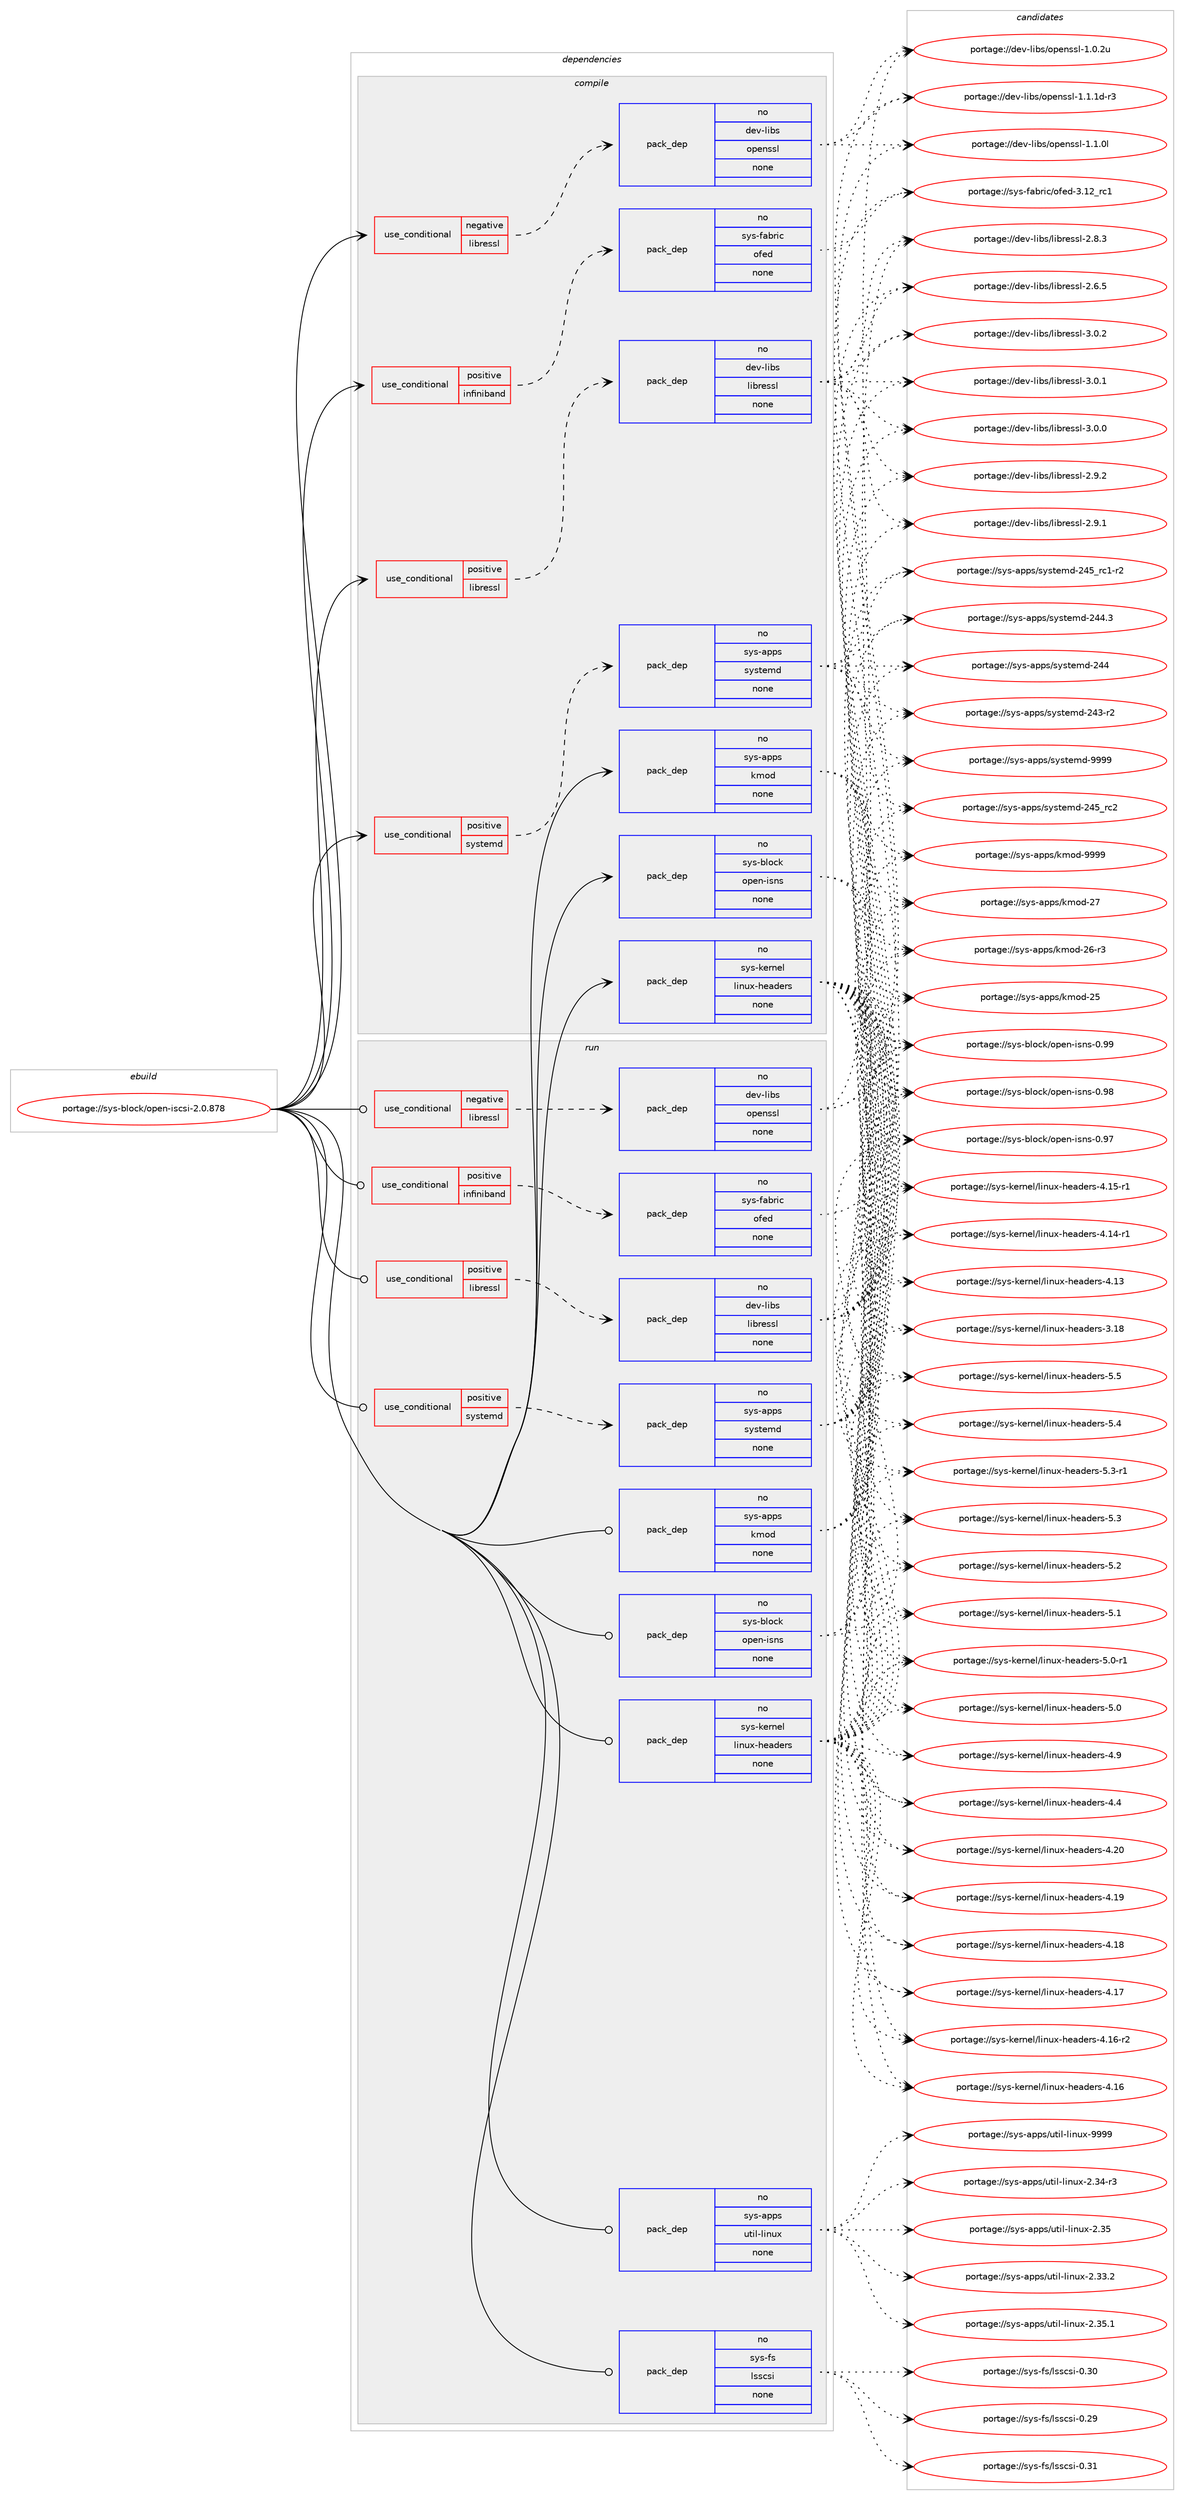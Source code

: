 digraph prolog {

# *************
# Graph options
# *************

newrank=true;
concentrate=true;
compound=true;
graph [rankdir=LR,fontname=Helvetica,fontsize=10,ranksep=1.5];#, ranksep=2.5, nodesep=0.2];
edge  [arrowhead=vee];
node  [fontname=Helvetica,fontsize=10];

# **********
# The ebuild
# **********

subgraph cluster_leftcol {
color=gray;
rank=same;
label=<<i>ebuild</i>>;
id [label="portage://sys-block/open-iscsi-2.0.878", color=red, width=4, href="../sys-block/open-iscsi-2.0.878.svg"];
}

# ****************
# The dependencies
# ****************

subgraph cluster_midcol {
color=gray;
label=<<i>dependencies</i>>;
subgraph cluster_compile {
fillcolor="#eeeeee";
style=filled;
label=<<i>compile</i>>;
subgraph cond6710 {
dependency34420 [label=<<TABLE BORDER="0" CELLBORDER="1" CELLSPACING="0" CELLPADDING="4"><TR><TD ROWSPAN="3" CELLPADDING="10">use_conditional</TD></TR><TR><TD>negative</TD></TR><TR><TD>libressl</TD></TR></TABLE>>, shape=none, color=red];
subgraph pack26844 {
dependency34421 [label=<<TABLE BORDER="0" CELLBORDER="1" CELLSPACING="0" CELLPADDING="4" WIDTH="220"><TR><TD ROWSPAN="6" CELLPADDING="30">pack_dep</TD></TR><TR><TD WIDTH="110">no</TD></TR><TR><TD>dev-libs</TD></TR><TR><TD>openssl</TD></TR><TR><TD>none</TD></TR><TR><TD></TD></TR></TABLE>>, shape=none, color=blue];
}
dependency34420:e -> dependency34421:w [weight=20,style="dashed",arrowhead="vee"];
}
id:e -> dependency34420:w [weight=20,style="solid",arrowhead="vee"];
subgraph cond6711 {
dependency34422 [label=<<TABLE BORDER="0" CELLBORDER="1" CELLSPACING="0" CELLPADDING="4"><TR><TD ROWSPAN="3" CELLPADDING="10">use_conditional</TD></TR><TR><TD>positive</TD></TR><TR><TD>infiniband</TD></TR></TABLE>>, shape=none, color=red];
subgraph pack26845 {
dependency34423 [label=<<TABLE BORDER="0" CELLBORDER="1" CELLSPACING="0" CELLPADDING="4" WIDTH="220"><TR><TD ROWSPAN="6" CELLPADDING="30">pack_dep</TD></TR><TR><TD WIDTH="110">no</TD></TR><TR><TD>sys-fabric</TD></TR><TR><TD>ofed</TD></TR><TR><TD>none</TD></TR><TR><TD></TD></TR></TABLE>>, shape=none, color=blue];
}
dependency34422:e -> dependency34423:w [weight=20,style="dashed",arrowhead="vee"];
}
id:e -> dependency34422:w [weight=20,style="solid",arrowhead="vee"];
subgraph cond6712 {
dependency34424 [label=<<TABLE BORDER="0" CELLBORDER="1" CELLSPACING="0" CELLPADDING="4"><TR><TD ROWSPAN="3" CELLPADDING="10">use_conditional</TD></TR><TR><TD>positive</TD></TR><TR><TD>libressl</TD></TR></TABLE>>, shape=none, color=red];
subgraph pack26846 {
dependency34425 [label=<<TABLE BORDER="0" CELLBORDER="1" CELLSPACING="0" CELLPADDING="4" WIDTH="220"><TR><TD ROWSPAN="6" CELLPADDING="30">pack_dep</TD></TR><TR><TD WIDTH="110">no</TD></TR><TR><TD>dev-libs</TD></TR><TR><TD>libressl</TD></TR><TR><TD>none</TD></TR><TR><TD></TD></TR></TABLE>>, shape=none, color=blue];
}
dependency34424:e -> dependency34425:w [weight=20,style="dashed",arrowhead="vee"];
}
id:e -> dependency34424:w [weight=20,style="solid",arrowhead="vee"];
subgraph cond6713 {
dependency34426 [label=<<TABLE BORDER="0" CELLBORDER="1" CELLSPACING="0" CELLPADDING="4"><TR><TD ROWSPAN="3" CELLPADDING="10">use_conditional</TD></TR><TR><TD>positive</TD></TR><TR><TD>systemd</TD></TR></TABLE>>, shape=none, color=red];
subgraph pack26847 {
dependency34427 [label=<<TABLE BORDER="0" CELLBORDER="1" CELLSPACING="0" CELLPADDING="4" WIDTH="220"><TR><TD ROWSPAN="6" CELLPADDING="30">pack_dep</TD></TR><TR><TD WIDTH="110">no</TD></TR><TR><TD>sys-apps</TD></TR><TR><TD>systemd</TD></TR><TR><TD>none</TD></TR><TR><TD></TD></TR></TABLE>>, shape=none, color=blue];
}
dependency34426:e -> dependency34427:w [weight=20,style="dashed",arrowhead="vee"];
}
id:e -> dependency34426:w [weight=20,style="solid",arrowhead="vee"];
subgraph pack26848 {
dependency34428 [label=<<TABLE BORDER="0" CELLBORDER="1" CELLSPACING="0" CELLPADDING="4" WIDTH="220"><TR><TD ROWSPAN="6" CELLPADDING="30">pack_dep</TD></TR><TR><TD WIDTH="110">no</TD></TR><TR><TD>sys-apps</TD></TR><TR><TD>kmod</TD></TR><TR><TD>none</TD></TR><TR><TD></TD></TR></TABLE>>, shape=none, color=blue];
}
id:e -> dependency34428:w [weight=20,style="solid",arrowhead="vee"];
subgraph pack26849 {
dependency34429 [label=<<TABLE BORDER="0" CELLBORDER="1" CELLSPACING="0" CELLPADDING="4" WIDTH="220"><TR><TD ROWSPAN="6" CELLPADDING="30">pack_dep</TD></TR><TR><TD WIDTH="110">no</TD></TR><TR><TD>sys-block</TD></TR><TR><TD>open-isns</TD></TR><TR><TD>none</TD></TR><TR><TD></TD></TR></TABLE>>, shape=none, color=blue];
}
id:e -> dependency34429:w [weight=20,style="solid",arrowhead="vee"];
subgraph pack26850 {
dependency34430 [label=<<TABLE BORDER="0" CELLBORDER="1" CELLSPACING="0" CELLPADDING="4" WIDTH="220"><TR><TD ROWSPAN="6" CELLPADDING="30">pack_dep</TD></TR><TR><TD WIDTH="110">no</TD></TR><TR><TD>sys-kernel</TD></TR><TR><TD>linux-headers</TD></TR><TR><TD>none</TD></TR><TR><TD></TD></TR></TABLE>>, shape=none, color=blue];
}
id:e -> dependency34430:w [weight=20,style="solid",arrowhead="vee"];
}
subgraph cluster_compileandrun {
fillcolor="#eeeeee";
style=filled;
label=<<i>compile and run</i>>;
}
subgraph cluster_run {
fillcolor="#eeeeee";
style=filled;
label=<<i>run</i>>;
subgraph cond6714 {
dependency34431 [label=<<TABLE BORDER="0" CELLBORDER="1" CELLSPACING="0" CELLPADDING="4"><TR><TD ROWSPAN="3" CELLPADDING="10">use_conditional</TD></TR><TR><TD>negative</TD></TR><TR><TD>libressl</TD></TR></TABLE>>, shape=none, color=red];
subgraph pack26851 {
dependency34432 [label=<<TABLE BORDER="0" CELLBORDER="1" CELLSPACING="0" CELLPADDING="4" WIDTH="220"><TR><TD ROWSPAN="6" CELLPADDING="30">pack_dep</TD></TR><TR><TD WIDTH="110">no</TD></TR><TR><TD>dev-libs</TD></TR><TR><TD>openssl</TD></TR><TR><TD>none</TD></TR><TR><TD></TD></TR></TABLE>>, shape=none, color=blue];
}
dependency34431:e -> dependency34432:w [weight=20,style="dashed",arrowhead="vee"];
}
id:e -> dependency34431:w [weight=20,style="solid",arrowhead="odot"];
subgraph cond6715 {
dependency34433 [label=<<TABLE BORDER="0" CELLBORDER="1" CELLSPACING="0" CELLPADDING="4"><TR><TD ROWSPAN="3" CELLPADDING="10">use_conditional</TD></TR><TR><TD>positive</TD></TR><TR><TD>infiniband</TD></TR></TABLE>>, shape=none, color=red];
subgraph pack26852 {
dependency34434 [label=<<TABLE BORDER="0" CELLBORDER="1" CELLSPACING="0" CELLPADDING="4" WIDTH="220"><TR><TD ROWSPAN="6" CELLPADDING="30">pack_dep</TD></TR><TR><TD WIDTH="110">no</TD></TR><TR><TD>sys-fabric</TD></TR><TR><TD>ofed</TD></TR><TR><TD>none</TD></TR><TR><TD></TD></TR></TABLE>>, shape=none, color=blue];
}
dependency34433:e -> dependency34434:w [weight=20,style="dashed",arrowhead="vee"];
}
id:e -> dependency34433:w [weight=20,style="solid",arrowhead="odot"];
subgraph cond6716 {
dependency34435 [label=<<TABLE BORDER="0" CELLBORDER="1" CELLSPACING="0" CELLPADDING="4"><TR><TD ROWSPAN="3" CELLPADDING="10">use_conditional</TD></TR><TR><TD>positive</TD></TR><TR><TD>libressl</TD></TR></TABLE>>, shape=none, color=red];
subgraph pack26853 {
dependency34436 [label=<<TABLE BORDER="0" CELLBORDER="1" CELLSPACING="0" CELLPADDING="4" WIDTH="220"><TR><TD ROWSPAN="6" CELLPADDING="30">pack_dep</TD></TR><TR><TD WIDTH="110">no</TD></TR><TR><TD>dev-libs</TD></TR><TR><TD>libressl</TD></TR><TR><TD>none</TD></TR><TR><TD></TD></TR></TABLE>>, shape=none, color=blue];
}
dependency34435:e -> dependency34436:w [weight=20,style="dashed",arrowhead="vee"];
}
id:e -> dependency34435:w [weight=20,style="solid",arrowhead="odot"];
subgraph cond6717 {
dependency34437 [label=<<TABLE BORDER="0" CELLBORDER="1" CELLSPACING="0" CELLPADDING="4"><TR><TD ROWSPAN="3" CELLPADDING="10">use_conditional</TD></TR><TR><TD>positive</TD></TR><TR><TD>systemd</TD></TR></TABLE>>, shape=none, color=red];
subgraph pack26854 {
dependency34438 [label=<<TABLE BORDER="0" CELLBORDER="1" CELLSPACING="0" CELLPADDING="4" WIDTH="220"><TR><TD ROWSPAN="6" CELLPADDING="30">pack_dep</TD></TR><TR><TD WIDTH="110">no</TD></TR><TR><TD>sys-apps</TD></TR><TR><TD>systemd</TD></TR><TR><TD>none</TD></TR><TR><TD></TD></TR></TABLE>>, shape=none, color=blue];
}
dependency34437:e -> dependency34438:w [weight=20,style="dashed",arrowhead="vee"];
}
id:e -> dependency34437:w [weight=20,style="solid",arrowhead="odot"];
subgraph pack26855 {
dependency34439 [label=<<TABLE BORDER="0" CELLBORDER="1" CELLSPACING="0" CELLPADDING="4" WIDTH="220"><TR><TD ROWSPAN="6" CELLPADDING="30">pack_dep</TD></TR><TR><TD WIDTH="110">no</TD></TR><TR><TD>sys-apps</TD></TR><TR><TD>kmod</TD></TR><TR><TD>none</TD></TR><TR><TD></TD></TR></TABLE>>, shape=none, color=blue];
}
id:e -> dependency34439:w [weight=20,style="solid",arrowhead="odot"];
subgraph pack26856 {
dependency34440 [label=<<TABLE BORDER="0" CELLBORDER="1" CELLSPACING="0" CELLPADDING="4" WIDTH="220"><TR><TD ROWSPAN="6" CELLPADDING="30">pack_dep</TD></TR><TR><TD WIDTH="110">no</TD></TR><TR><TD>sys-apps</TD></TR><TR><TD>util-linux</TD></TR><TR><TD>none</TD></TR><TR><TD></TD></TR></TABLE>>, shape=none, color=blue];
}
id:e -> dependency34440:w [weight=20,style="solid",arrowhead="odot"];
subgraph pack26857 {
dependency34441 [label=<<TABLE BORDER="0" CELLBORDER="1" CELLSPACING="0" CELLPADDING="4" WIDTH="220"><TR><TD ROWSPAN="6" CELLPADDING="30">pack_dep</TD></TR><TR><TD WIDTH="110">no</TD></TR><TR><TD>sys-block</TD></TR><TR><TD>open-isns</TD></TR><TR><TD>none</TD></TR><TR><TD></TD></TR></TABLE>>, shape=none, color=blue];
}
id:e -> dependency34441:w [weight=20,style="solid",arrowhead="odot"];
subgraph pack26858 {
dependency34442 [label=<<TABLE BORDER="0" CELLBORDER="1" CELLSPACING="0" CELLPADDING="4" WIDTH="220"><TR><TD ROWSPAN="6" CELLPADDING="30">pack_dep</TD></TR><TR><TD WIDTH="110">no</TD></TR><TR><TD>sys-fs</TD></TR><TR><TD>lsscsi</TD></TR><TR><TD>none</TD></TR><TR><TD></TD></TR></TABLE>>, shape=none, color=blue];
}
id:e -> dependency34442:w [weight=20,style="solid",arrowhead="odot"];
subgraph pack26859 {
dependency34443 [label=<<TABLE BORDER="0" CELLBORDER="1" CELLSPACING="0" CELLPADDING="4" WIDTH="220"><TR><TD ROWSPAN="6" CELLPADDING="30">pack_dep</TD></TR><TR><TD WIDTH="110">no</TD></TR><TR><TD>sys-kernel</TD></TR><TR><TD>linux-headers</TD></TR><TR><TD>none</TD></TR><TR><TD></TD></TR></TABLE>>, shape=none, color=blue];
}
id:e -> dependency34443:w [weight=20,style="solid",arrowhead="odot"];
}
}

# **************
# The candidates
# **************

subgraph cluster_choices {
rank=same;
color=gray;
label=<<i>candidates</i>>;

subgraph choice26844 {
color=black;
nodesep=1;
choice1001011184510810598115471111121011101151151084549464946491004511451 [label="portage://dev-libs/openssl-1.1.1d-r3", color=red, width=4,href="../dev-libs/openssl-1.1.1d-r3.svg"];
choice100101118451081059811547111112101110115115108454946494648108 [label="portage://dev-libs/openssl-1.1.0l", color=red, width=4,href="../dev-libs/openssl-1.1.0l.svg"];
choice100101118451081059811547111112101110115115108454946484650117 [label="portage://dev-libs/openssl-1.0.2u", color=red, width=4,href="../dev-libs/openssl-1.0.2u.svg"];
dependency34421:e -> choice1001011184510810598115471111121011101151151084549464946491004511451:w [style=dotted,weight="100"];
dependency34421:e -> choice100101118451081059811547111112101110115115108454946494648108:w [style=dotted,weight="100"];
dependency34421:e -> choice100101118451081059811547111112101110115115108454946484650117:w [style=dotted,weight="100"];
}
subgraph choice26845 {
color=black;
nodesep=1;
choice11512111545102979811410599471111021011004551464950951149949 [label="portage://sys-fabric/ofed-3.12_rc1", color=red, width=4,href="../sys-fabric/ofed-3.12_rc1.svg"];
dependency34423:e -> choice11512111545102979811410599471111021011004551464950951149949:w [style=dotted,weight="100"];
}
subgraph choice26846 {
color=black;
nodesep=1;
choice10010111845108105981154710810598114101115115108455146484650 [label="portage://dev-libs/libressl-3.0.2", color=red, width=4,href="../dev-libs/libressl-3.0.2.svg"];
choice10010111845108105981154710810598114101115115108455146484649 [label="portage://dev-libs/libressl-3.0.1", color=red, width=4,href="../dev-libs/libressl-3.0.1.svg"];
choice10010111845108105981154710810598114101115115108455146484648 [label="portage://dev-libs/libressl-3.0.0", color=red, width=4,href="../dev-libs/libressl-3.0.0.svg"];
choice10010111845108105981154710810598114101115115108455046574650 [label="portage://dev-libs/libressl-2.9.2", color=red, width=4,href="../dev-libs/libressl-2.9.2.svg"];
choice10010111845108105981154710810598114101115115108455046574649 [label="portage://dev-libs/libressl-2.9.1", color=red, width=4,href="../dev-libs/libressl-2.9.1.svg"];
choice10010111845108105981154710810598114101115115108455046564651 [label="portage://dev-libs/libressl-2.8.3", color=red, width=4,href="../dev-libs/libressl-2.8.3.svg"];
choice10010111845108105981154710810598114101115115108455046544653 [label="portage://dev-libs/libressl-2.6.5", color=red, width=4,href="../dev-libs/libressl-2.6.5.svg"];
dependency34425:e -> choice10010111845108105981154710810598114101115115108455146484650:w [style=dotted,weight="100"];
dependency34425:e -> choice10010111845108105981154710810598114101115115108455146484649:w [style=dotted,weight="100"];
dependency34425:e -> choice10010111845108105981154710810598114101115115108455146484648:w [style=dotted,weight="100"];
dependency34425:e -> choice10010111845108105981154710810598114101115115108455046574650:w [style=dotted,weight="100"];
dependency34425:e -> choice10010111845108105981154710810598114101115115108455046574649:w [style=dotted,weight="100"];
dependency34425:e -> choice10010111845108105981154710810598114101115115108455046564651:w [style=dotted,weight="100"];
dependency34425:e -> choice10010111845108105981154710810598114101115115108455046544653:w [style=dotted,weight="100"];
}
subgraph choice26847 {
color=black;
nodesep=1;
choice1151211154597112112115471151211151161011091004557575757 [label="portage://sys-apps/systemd-9999", color=red, width=4,href="../sys-apps/systemd-9999.svg"];
choice11512111545971121121154711512111511610110910045505253951149950 [label="portage://sys-apps/systemd-245_rc2", color=red, width=4,href="../sys-apps/systemd-245_rc2.svg"];
choice115121115459711211211547115121115116101109100455052539511499494511450 [label="portage://sys-apps/systemd-245_rc1-r2", color=red, width=4,href="../sys-apps/systemd-245_rc1-r2.svg"];
choice115121115459711211211547115121115116101109100455052524651 [label="portage://sys-apps/systemd-244.3", color=red, width=4,href="../sys-apps/systemd-244.3.svg"];
choice11512111545971121121154711512111511610110910045505252 [label="portage://sys-apps/systemd-244", color=red, width=4,href="../sys-apps/systemd-244.svg"];
choice115121115459711211211547115121115116101109100455052514511450 [label="portage://sys-apps/systemd-243-r2", color=red, width=4,href="../sys-apps/systemd-243-r2.svg"];
dependency34427:e -> choice1151211154597112112115471151211151161011091004557575757:w [style=dotted,weight="100"];
dependency34427:e -> choice11512111545971121121154711512111511610110910045505253951149950:w [style=dotted,weight="100"];
dependency34427:e -> choice115121115459711211211547115121115116101109100455052539511499494511450:w [style=dotted,weight="100"];
dependency34427:e -> choice115121115459711211211547115121115116101109100455052524651:w [style=dotted,weight="100"];
dependency34427:e -> choice11512111545971121121154711512111511610110910045505252:w [style=dotted,weight="100"];
dependency34427:e -> choice115121115459711211211547115121115116101109100455052514511450:w [style=dotted,weight="100"];
}
subgraph choice26848 {
color=black;
nodesep=1;
choice1151211154597112112115471071091111004557575757 [label="portage://sys-apps/kmod-9999", color=red, width=4,href="../sys-apps/kmod-9999.svg"];
choice115121115459711211211547107109111100455055 [label="portage://sys-apps/kmod-27", color=red, width=4,href="../sys-apps/kmod-27.svg"];
choice1151211154597112112115471071091111004550544511451 [label="portage://sys-apps/kmod-26-r3", color=red, width=4,href="../sys-apps/kmod-26-r3.svg"];
choice115121115459711211211547107109111100455053 [label="portage://sys-apps/kmod-25", color=red, width=4,href="../sys-apps/kmod-25.svg"];
dependency34428:e -> choice1151211154597112112115471071091111004557575757:w [style=dotted,weight="100"];
dependency34428:e -> choice115121115459711211211547107109111100455055:w [style=dotted,weight="100"];
dependency34428:e -> choice1151211154597112112115471071091111004550544511451:w [style=dotted,weight="100"];
dependency34428:e -> choice115121115459711211211547107109111100455053:w [style=dotted,weight="100"];
}
subgraph choice26849 {
color=black;
nodesep=1;
choice11512111545981081119910747111112101110451051151101154548465757 [label="portage://sys-block/open-isns-0.99", color=red, width=4,href="../sys-block/open-isns-0.99.svg"];
choice11512111545981081119910747111112101110451051151101154548465756 [label="portage://sys-block/open-isns-0.98", color=red, width=4,href="../sys-block/open-isns-0.98.svg"];
choice11512111545981081119910747111112101110451051151101154548465755 [label="portage://sys-block/open-isns-0.97", color=red, width=4,href="../sys-block/open-isns-0.97.svg"];
dependency34429:e -> choice11512111545981081119910747111112101110451051151101154548465757:w [style=dotted,weight="100"];
dependency34429:e -> choice11512111545981081119910747111112101110451051151101154548465756:w [style=dotted,weight="100"];
dependency34429:e -> choice11512111545981081119910747111112101110451051151101154548465755:w [style=dotted,weight="100"];
}
subgraph choice26850 {
color=black;
nodesep=1;
choice1151211154510710111411010110847108105110117120451041019710010111411545534653 [label="portage://sys-kernel/linux-headers-5.5", color=red, width=4,href="../sys-kernel/linux-headers-5.5.svg"];
choice1151211154510710111411010110847108105110117120451041019710010111411545534652 [label="portage://sys-kernel/linux-headers-5.4", color=red, width=4,href="../sys-kernel/linux-headers-5.4.svg"];
choice11512111545107101114110101108471081051101171204510410197100101114115455346514511449 [label="portage://sys-kernel/linux-headers-5.3-r1", color=red, width=4,href="../sys-kernel/linux-headers-5.3-r1.svg"];
choice1151211154510710111411010110847108105110117120451041019710010111411545534651 [label="portage://sys-kernel/linux-headers-5.3", color=red, width=4,href="../sys-kernel/linux-headers-5.3.svg"];
choice1151211154510710111411010110847108105110117120451041019710010111411545534650 [label="portage://sys-kernel/linux-headers-5.2", color=red, width=4,href="../sys-kernel/linux-headers-5.2.svg"];
choice1151211154510710111411010110847108105110117120451041019710010111411545534649 [label="portage://sys-kernel/linux-headers-5.1", color=red, width=4,href="../sys-kernel/linux-headers-5.1.svg"];
choice11512111545107101114110101108471081051101171204510410197100101114115455346484511449 [label="portage://sys-kernel/linux-headers-5.0-r1", color=red, width=4,href="../sys-kernel/linux-headers-5.0-r1.svg"];
choice1151211154510710111411010110847108105110117120451041019710010111411545534648 [label="portage://sys-kernel/linux-headers-5.0", color=red, width=4,href="../sys-kernel/linux-headers-5.0.svg"];
choice1151211154510710111411010110847108105110117120451041019710010111411545524657 [label="portage://sys-kernel/linux-headers-4.9", color=red, width=4,href="../sys-kernel/linux-headers-4.9.svg"];
choice1151211154510710111411010110847108105110117120451041019710010111411545524652 [label="portage://sys-kernel/linux-headers-4.4", color=red, width=4,href="../sys-kernel/linux-headers-4.4.svg"];
choice115121115451071011141101011084710810511011712045104101971001011141154552465048 [label="portage://sys-kernel/linux-headers-4.20", color=red, width=4,href="../sys-kernel/linux-headers-4.20.svg"];
choice115121115451071011141101011084710810511011712045104101971001011141154552464957 [label="portage://sys-kernel/linux-headers-4.19", color=red, width=4,href="../sys-kernel/linux-headers-4.19.svg"];
choice115121115451071011141101011084710810511011712045104101971001011141154552464956 [label="portage://sys-kernel/linux-headers-4.18", color=red, width=4,href="../sys-kernel/linux-headers-4.18.svg"];
choice115121115451071011141101011084710810511011712045104101971001011141154552464955 [label="portage://sys-kernel/linux-headers-4.17", color=red, width=4,href="../sys-kernel/linux-headers-4.17.svg"];
choice1151211154510710111411010110847108105110117120451041019710010111411545524649544511450 [label="portage://sys-kernel/linux-headers-4.16-r2", color=red, width=4,href="../sys-kernel/linux-headers-4.16-r2.svg"];
choice115121115451071011141101011084710810511011712045104101971001011141154552464954 [label="portage://sys-kernel/linux-headers-4.16", color=red, width=4,href="../sys-kernel/linux-headers-4.16.svg"];
choice1151211154510710111411010110847108105110117120451041019710010111411545524649534511449 [label="portage://sys-kernel/linux-headers-4.15-r1", color=red, width=4,href="../sys-kernel/linux-headers-4.15-r1.svg"];
choice1151211154510710111411010110847108105110117120451041019710010111411545524649524511449 [label="portage://sys-kernel/linux-headers-4.14-r1", color=red, width=4,href="../sys-kernel/linux-headers-4.14-r1.svg"];
choice115121115451071011141101011084710810511011712045104101971001011141154552464951 [label="portage://sys-kernel/linux-headers-4.13", color=red, width=4,href="../sys-kernel/linux-headers-4.13.svg"];
choice115121115451071011141101011084710810511011712045104101971001011141154551464956 [label="portage://sys-kernel/linux-headers-3.18", color=red, width=4,href="../sys-kernel/linux-headers-3.18.svg"];
dependency34430:e -> choice1151211154510710111411010110847108105110117120451041019710010111411545534653:w [style=dotted,weight="100"];
dependency34430:e -> choice1151211154510710111411010110847108105110117120451041019710010111411545534652:w [style=dotted,weight="100"];
dependency34430:e -> choice11512111545107101114110101108471081051101171204510410197100101114115455346514511449:w [style=dotted,weight="100"];
dependency34430:e -> choice1151211154510710111411010110847108105110117120451041019710010111411545534651:w [style=dotted,weight="100"];
dependency34430:e -> choice1151211154510710111411010110847108105110117120451041019710010111411545534650:w [style=dotted,weight="100"];
dependency34430:e -> choice1151211154510710111411010110847108105110117120451041019710010111411545534649:w [style=dotted,weight="100"];
dependency34430:e -> choice11512111545107101114110101108471081051101171204510410197100101114115455346484511449:w [style=dotted,weight="100"];
dependency34430:e -> choice1151211154510710111411010110847108105110117120451041019710010111411545534648:w [style=dotted,weight="100"];
dependency34430:e -> choice1151211154510710111411010110847108105110117120451041019710010111411545524657:w [style=dotted,weight="100"];
dependency34430:e -> choice1151211154510710111411010110847108105110117120451041019710010111411545524652:w [style=dotted,weight="100"];
dependency34430:e -> choice115121115451071011141101011084710810511011712045104101971001011141154552465048:w [style=dotted,weight="100"];
dependency34430:e -> choice115121115451071011141101011084710810511011712045104101971001011141154552464957:w [style=dotted,weight="100"];
dependency34430:e -> choice115121115451071011141101011084710810511011712045104101971001011141154552464956:w [style=dotted,weight="100"];
dependency34430:e -> choice115121115451071011141101011084710810511011712045104101971001011141154552464955:w [style=dotted,weight="100"];
dependency34430:e -> choice1151211154510710111411010110847108105110117120451041019710010111411545524649544511450:w [style=dotted,weight="100"];
dependency34430:e -> choice115121115451071011141101011084710810511011712045104101971001011141154552464954:w [style=dotted,weight="100"];
dependency34430:e -> choice1151211154510710111411010110847108105110117120451041019710010111411545524649534511449:w [style=dotted,weight="100"];
dependency34430:e -> choice1151211154510710111411010110847108105110117120451041019710010111411545524649524511449:w [style=dotted,weight="100"];
dependency34430:e -> choice115121115451071011141101011084710810511011712045104101971001011141154552464951:w [style=dotted,weight="100"];
dependency34430:e -> choice115121115451071011141101011084710810511011712045104101971001011141154551464956:w [style=dotted,weight="100"];
}
subgraph choice26851 {
color=black;
nodesep=1;
choice1001011184510810598115471111121011101151151084549464946491004511451 [label="portage://dev-libs/openssl-1.1.1d-r3", color=red, width=4,href="../dev-libs/openssl-1.1.1d-r3.svg"];
choice100101118451081059811547111112101110115115108454946494648108 [label="portage://dev-libs/openssl-1.1.0l", color=red, width=4,href="../dev-libs/openssl-1.1.0l.svg"];
choice100101118451081059811547111112101110115115108454946484650117 [label="portage://dev-libs/openssl-1.0.2u", color=red, width=4,href="../dev-libs/openssl-1.0.2u.svg"];
dependency34432:e -> choice1001011184510810598115471111121011101151151084549464946491004511451:w [style=dotted,weight="100"];
dependency34432:e -> choice100101118451081059811547111112101110115115108454946494648108:w [style=dotted,weight="100"];
dependency34432:e -> choice100101118451081059811547111112101110115115108454946484650117:w [style=dotted,weight="100"];
}
subgraph choice26852 {
color=black;
nodesep=1;
choice11512111545102979811410599471111021011004551464950951149949 [label="portage://sys-fabric/ofed-3.12_rc1", color=red, width=4,href="../sys-fabric/ofed-3.12_rc1.svg"];
dependency34434:e -> choice11512111545102979811410599471111021011004551464950951149949:w [style=dotted,weight="100"];
}
subgraph choice26853 {
color=black;
nodesep=1;
choice10010111845108105981154710810598114101115115108455146484650 [label="portage://dev-libs/libressl-3.0.2", color=red, width=4,href="../dev-libs/libressl-3.0.2.svg"];
choice10010111845108105981154710810598114101115115108455146484649 [label="portage://dev-libs/libressl-3.0.1", color=red, width=4,href="../dev-libs/libressl-3.0.1.svg"];
choice10010111845108105981154710810598114101115115108455146484648 [label="portage://dev-libs/libressl-3.0.0", color=red, width=4,href="../dev-libs/libressl-3.0.0.svg"];
choice10010111845108105981154710810598114101115115108455046574650 [label="portage://dev-libs/libressl-2.9.2", color=red, width=4,href="../dev-libs/libressl-2.9.2.svg"];
choice10010111845108105981154710810598114101115115108455046574649 [label="portage://dev-libs/libressl-2.9.1", color=red, width=4,href="../dev-libs/libressl-2.9.1.svg"];
choice10010111845108105981154710810598114101115115108455046564651 [label="portage://dev-libs/libressl-2.8.3", color=red, width=4,href="../dev-libs/libressl-2.8.3.svg"];
choice10010111845108105981154710810598114101115115108455046544653 [label="portage://dev-libs/libressl-2.6.5", color=red, width=4,href="../dev-libs/libressl-2.6.5.svg"];
dependency34436:e -> choice10010111845108105981154710810598114101115115108455146484650:w [style=dotted,weight="100"];
dependency34436:e -> choice10010111845108105981154710810598114101115115108455146484649:w [style=dotted,weight="100"];
dependency34436:e -> choice10010111845108105981154710810598114101115115108455146484648:w [style=dotted,weight="100"];
dependency34436:e -> choice10010111845108105981154710810598114101115115108455046574650:w [style=dotted,weight="100"];
dependency34436:e -> choice10010111845108105981154710810598114101115115108455046574649:w [style=dotted,weight="100"];
dependency34436:e -> choice10010111845108105981154710810598114101115115108455046564651:w [style=dotted,weight="100"];
dependency34436:e -> choice10010111845108105981154710810598114101115115108455046544653:w [style=dotted,weight="100"];
}
subgraph choice26854 {
color=black;
nodesep=1;
choice1151211154597112112115471151211151161011091004557575757 [label="portage://sys-apps/systemd-9999", color=red, width=4,href="../sys-apps/systemd-9999.svg"];
choice11512111545971121121154711512111511610110910045505253951149950 [label="portage://sys-apps/systemd-245_rc2", color=red, width=4,href="../sys-apps/systemd-245_rc2.svg"];
choice115121115459711211211547115121115116101109100455052539511499494511450 [label="portage://sys-apps/systemd-245_rc1-r2", color=red, width=4,href="../sys-apps/systemd-245_rc1-r2.svg"];
choice115121115459711211211547115121115116101109100455052524651 [label="portage://sys-apps/systemd-244.3", color=red, width=4,href="../sys-apps/systemd-244.3.svg"];
choice11512111545971121121154711512111511610110910045505252 [label="portage://sys-apps/systemd-244", color=red, width=4,href="../sys-apps/systemd-244.svg"];
choice115121115459711211211547115121115116101109100455052514511450 [label="portage://sys-apps/systemd-243-r2", color=red, width=4,href="../sys-apps/systemd-243-r2.svg"];
dependency34438:e -> choice1151211154597112112115471151211151161011091004557575757:w [style=dotted,weight="100"];
dependency34438:e -> choice11512111545971121121154711512111511610110910045505253951149950:w [style=dotted,weight="100"];
dependency34438:e -> choice115121115459711211211547115121115116101109100455052539511499494511450:w [style=dotted,weight="100"];
dependency34438:e -> choice115121115459711211211547115121115116101109100455052524651:w [style=dotted,weight="100"];
dependency34438:e -> choice11512111545971121121154711512111511610110910045505252:w [style=dotted,weight="100"];
dependency34438:e -> choice115121115459711211211547115121115116101109100455052514511450:w [style=dotted,weight="100"];
}
subgraph choice26855 {
color=black;
nodesep=1;
choice1151211154597112112115471071091111004557575757 [label="portage://sys-apps/kmod-9999", color=red, width=4,href="../sys-apps/kmod-9999.svg"];
choice115121115459711211211547107109111100455055 [label="portage://sys-apps/kmod-27", color=red, width=4,href="../sys-apps/kmod-27.svg"];
choice1151211154597112112115471071091111004550544511451 [label="portage://sys-apps/kmod-26-r3", color=red, width=4,href="../sys-apps/kmod-26-r3.svg"];
choice115121115459711211211547107109111100455053 [label="portage://sys-apps/kmod-25", color=red, width=4,href="../sys-apps/kmod-25.svg"];
dependency34439:e -> choice1151211154597112112115471071091111004557575757:w [style=dotted,weight="100"];
dependency34439:e -> choice115121115459711211211547107109111100455055:w [style=dotted,weight="100"];
dependency34439:e -> choice1151211154597112112115471071091111004550544511451:w [style=dotted,weight="100"];
dependency34439:e -> choice115121115459711211211547107109111100455053:w [style=dotted,weight="100"];
}
subgraph choice26856 {
color=black;
nodesep=1;
choice115121115459711211211547117116105108451081051101171204557575757 [label="portage://sys-apps/util-linux-9999", color=red, width=4,href="../sys-apps/util-linux-9999.svg"];
choice1151211154597112112115471171161051084510810511011712045504651534649 [label="portage://sys-apps/util-linux-2.35.1", color=red, width=4,href="../sys-apps/util-linux-2.35.1.svg"];
choice115121115459711211211547117116105108451081051101171204550465153 [label="portage://sys-apps/util-linux-2.35", color=red, width=4,href="../sys-apps/util-linux-2.35.svg"];
choice1151211154597112112115471171161051084510810511011712045504651524511451 [label="portage://sys-apps/util-linux-2.34-r3", color=red, width=4,href="../sys-apps/util-linux-2.34-r3.svg"];
choice1151211154597112112115471171161051084510810511011712045504651514650 [label="portage://sys-apps/util-linux-2.33.2", color=red, width=4,href="../sys-apps/util-linux-2.33.2.svg"];
dependency34440:e -> choice115121115459711211211547117116105108451081051101171204557575757:w [style=dotted,weight="100"];
dependency34440:e -> choice1151211154597112112115471171161051084510810511011712045504651534649:w [style=dotted,weight="100"];
dependency34440:e -> choice115121115459711211211547117116105108451081051101171204550465153:w [style=dotted,weight="100"];
dependency34440:e -> choice1151211154597112112115471171161051084510810511011712045504651524511451:w [style=dotted,weight="100"];
dependency34440:e -> choice1151211154597112112115471171161051084510810511011712045504651514650:w [style=dotted,weight="100"];
}
subgraph choice26857 {
color=black;
nodesep=1;
choice11512111545981081119910747111112101110451051151101154548465757 [label="portage://sys-block/open-isns-0.99", color=red, width=4,href="../sys-block/open-isns-0.99.svg"];
choice11512111545981081119910747111112101110451051151101154548465756 [label="portage://sys-block/open-isns-0.98", color=red, width=4,href="../sys-block/open-isns-0.98.svg"];
choice11512111545981081119910747111112101110451051151101154548465755 [label="portage://sys-block/open-isns-0.97", color=red, width=4,href="../sys-block/open-isns-0.97.svg"];
dependency34441:e -> choice11512111545981081119910747111112101110451051151101154548465757:w [style=dotted,weight="100"];
dependency34441:e -> choice11512111545981081119910747111112101110451051151101154548465756:w [style=dotted,weight="100"];
dependency34441:e -> choice11512111545981081119910747111112101110451051151101154548465755:w [style=dotted,weight="100"];
}
subgraph choice26858 {
color=black;
nodesep=1;
choice1151211154510211547108115115991151054548465149 [label="portage://sys-fs/lsscsi-0.31", color=red, width=4,href="../sys-fs/lsscsi-0.31.svg"];
choice1151211154510211547108115115991151054548465148 [label="portage://sys-fs/lsscsi-0.30", color=red, width=4,href="../sys-fs/lsscsi-0.30.svg"];
choice1151211154510211547108115115991151054548465057 [label="portage://sys-fs/lsscsi-0.29", color=red, width=4,href="../sys-fs/lsscsi-0.29.svg"];
dependency34442:e -> choice1151211154510211547108115115991151054548465149:w [style=dotted,weight="100"];
dependency34442:e -> choice1151211154510211547108115115991151054548465148:w [style=dotted,weight="100"];
dependency34442:e -> choice1151211154510211547108115115991151054548465057:w [style=dotted,weight="100"];
}
subgraph choice26859 {
color=black;
nodesep=1;
choice1151211154510710111411010110847108105110117120451041019710010111411545534653 [label="portage://sys-kernel/linux-headers-5.5", color=red, width=4,href="../sys-kernel/linux-headers-5.5.svg"];
choice1151211154510710111411010110847108105110117120451041019710010111411545534652 [label="portage://sys-kernel/linux-headers-5.4", color=red, width=4,href="../sys-kernel/linux-headers-5.4.svg"];
choice11512111545107101114110101108471081051101171204510410197100101114115455346514511449 [label="portage://sys-kernel/linux-headers-5.3-r1", color=red, width=4,href="../sys-kernel/linux-headers-5.3-r1.svg"];
choice1151211154510710111411010110847108105110117120451041019710010111411545534651 [label="portage://sys-kernel/linux-headers-5.3", color=red, width=4,href="../sys-kernel/linux-headers-5.3.svg"];
choice1151211154510710111411010110847108105110117120451041019710010111411545534650 [label="portage://sys-kernel/linux-headers-5.2", color=red, width=4,href="../sys-kernel/linux-headers-5.2.svg"];
choice1151211154510710111411010110847108105110117120451041019710010111411545534649 [label="portage://sys-kernel/linux-headers-5.1", color=red, width=4,href="../sys-kernel/linux-headers-5.1.svg"];
choice11512111545107101114110101108471081051101171204510410197100101114115455346484511449 [label="portage://sys-kernel/linux-headers-5.0-r1", color=red, width=4,href="../sys-kernel/linux-headers-5.0-r1.svg"];
choice1151211154510710111411010110847108105110117120451041019710010111411545534648 [label="portage://sys-kernel/linux-headers-5.0", color=red, width=4,href="../sys-kernel/linux-headers-5.0.svg"];
choice1151211154510710111411010110847108105110117120451041019710010111411545524657 [label="portage://sys-kernel/linux-headers-4.9", color=red, width=4,href="../sys-kernel/linux-headers-4.9.svg"];
choice1151211154510710111411010110847108105110117120451041019710010111411545524652 [label="portage://sys-kernel/linux-headers-4.4", color=red, width=4,href="../sys-kernel/linux-headers-4.4.svg"];
choice115121115451071011141101011084710810511011712045104101971001011141154552465048 [label="portage://sys-kernel/linux-headers-4.20", color=red, width=4,href="../sys-kernel/linux-headers-4.20.svg"];
choice115121115451071011141101011084710810511011712045104101971001011141154552464957 [label="portage://sys-kernel/linux-headers-4.19", color=red, width=4,href="../sys-kernel/linux-headers-4.19.svg"];
choice115121115451071011141101011084710810511011712045104101971001011141154552464956 [label="portage://sys-kernel/linux-headers-4.18", color=red, width=4,href="../sys-kernel/linux-headers-4.18.svg"];
choice115121115451071011141101011084710810511011712045104101971001011141154552464955 [label="portage://sys-kernel/linux-headers-4.17", color=red, width=4,href="../sys-kernel/linux-headers-4.17.svg"];
choice1151211154510710111411010110847108105110117120451041019710010111411545524649544511450 [label="portage://sys-kernel/linux-headers-4.16-r2", color=red, width=4,href="../sys-kernel/linux-headers-4.16-r2.svg"];
choice115121115451071011141101011084710810511011712045104101971001011141154552464954 [label="portage://sys-kernel/linux-headers-4.16", color=red, width=4,href="../sys-kernel/linux-headers-4.16.svg"];
choice1151211154510710111411010110847108105110117120451041019710010111411545524649534511449 [label="portage://sys-kernel/linux-headers-4.15-r1", color=red, width=4,href="../sys-kernel/linux-headers-4.15-r1.svg"];
choice1151211154510710111411010110847108105110117120451041019710010111411545524649524511449 [label="portage://sys-kernel/linux-headers-4.14-r1", color=red, width=4,href="../sys-kernel/linux-headers-4.14-r1.svg"];
choice115121115451071011141101011084710810511011712045104101971001011141154552464951 [label="portage://sys-kernel/linux-headers-4.13", color=red, width=4,href="../sys-kernel/linux-headers-4.13.svg"];
choice115121115451071011141101011084710810511011712045104101971001011141154551464956 [label="portage://sys-kernel/linux-headers-3.18", color=red, width=4,href="../sys-kernel/linux-headers-3.18.svg"];
dependency34443:e -> choice1151211154510710111411010110847108105110117120451041019710010111411545534653:w [style=dotted,weight="100"];
dependency34443:e -> choice1151211154510710111411010110847108105110117120451041019710010111411545534652:w [style=dotted,weight="100"];
dependency34443:e -> choice11512111545107101114110101108471081051101171204510410197100101114115455346514511449:w [style=dotted,weight="100"];
dependency34443:e -> choice1151211154510710111411010110847108105110117120451041019710010111411545534651:w [style=dotted,weight="100"];
dependency34443:e -> choice1151211154510710111411010110847108105110117120451041019710010111411545534650:w [style=dotted,weight="100"];
dependency34443:e -> choice1151211154510710111411010110847108105110117120451041019710010111411545534649:w [style=dotted,weight="100"];
dependency34443:e -> choice11512111545107101114110101108471081051101171204510410197100101114115455346484511449:w [style=dotted,weight="100"];
dependency34443:e -> choice1151211154510710111411010110847108105110117120451041019710010111411545534648:w [style=dotted,weight="100"];
dependency34443:e -> choice1151211154510710111411010110847108105110117120451041019710010111411545524657:w [style=dotted,weight="100"];
dependency34443:e -> choice1151211154510710111411010110847108105110117120451041019710010111411545524652:w [style=dotted,weight="100"];
dependency34443:e -> choice115121115451071011141101011084710810511011712045104101971001011141154552465048:w [style=dotted,weight="100"];
dependency34443:e -> choice115121115451071011141101011084710810511011712045104101971001011141154552464957:w [style=dotted,weight="100"];
dependency34443:e -> choice115121115451071011141101011084710810511011712045104101971001011141154552464956:w [style=dotted,weight="100"];
dependency34443:e -> choice115121115451071011141101011084710810511011712045104101971001011141154552464955:w [style=dotted,weight="100"];
dependency34443:e -> choice1151211154510710111411010110847108105110117120451041019710010111411545524649544511450:w [style=dotted,weight="100"];
dependency34443:e -> choice115121115451071011141101011084710810511011712045104101971001011141154552464954:w [style=dotted,weight="100"];
dependency34443:e -> choice1151211154510710111411010110847108105110117120451041019710010111411545524649534511449:w [style=dotted,weight="100"];
dependency34443:e -> choice1151211154510710111411010110847108105110117120451041019710010111411545524649524511449:w [style=dotted,weight="100"];
dependency34443:e -> choice115121115451071011141101011084710810511011712045104101971001011141154552464951:w [style=dotted,weight="100"];
dependency34443:e -> choice115121115451071011141101011084710810511011712045104101971001011141154551464956:w [style=dotted,weight="100"];
}
}

}
